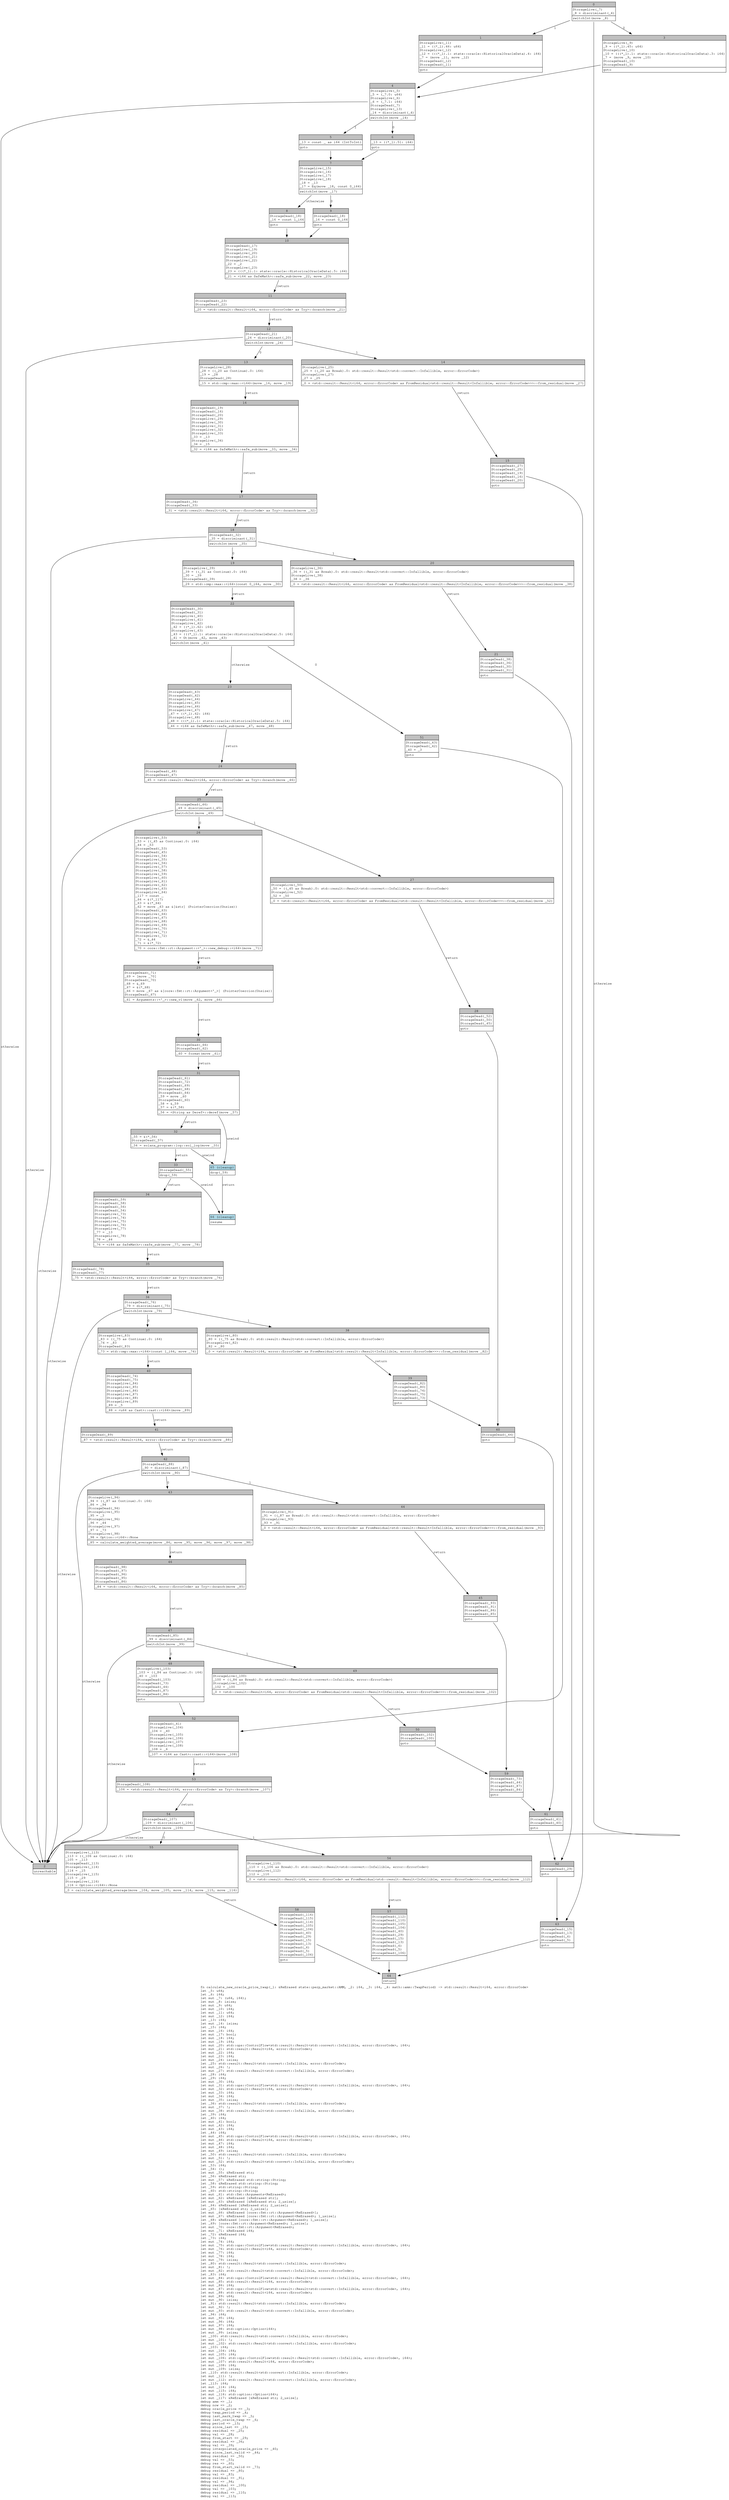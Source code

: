 digraph Mir_0_1801 {
    graph [fontname="Courier, monospace"];
    node [fontname="Courier, monospace"];
    edge [fontname="Courier, monospace"];
    label=<fn calculate_new_oracle_price_twap(_1: &amp;ReErased state::perp_market::AMM, _2: i64, _3: i64, _4: math::amm::TwapPeriod) -&gt; std::result::Result&lt;i64, error::ErrorCode&gt;<br align="left"/>let _5: u64;<br align="left"/>let _6: i64;<br align="left"/>let mut _7: (u64, i64);<br align="left"/>let mut _8: isize;<br align="left"/>let mut _9: u64;<br align="left"/>let mut _10: i64;<br align="left"/>let mut _11: u64;<br align="left"/>let mut _12: i64;<br align="left"/>let _13: i64;<br align="left"/>let mut _14: isize;<br align="left"/>let _15: i64;<br align="left"/>let mut _16: i64;<br align="left"/>let mut _17: bool;<br align="left"/>let mut _18: i64;<br align="left"/>let mut _19: i64;<br align="left"/>let mut _20: std::ops::ControlFlow&lt;std::result::Result&lt;std::convert::Infallible, error::ErrorCode&gt;, i64&gt;;<br align="left"/>let mut _21: std::result::Result&lt;i64, error::ErrorCode&gt;;<br align="left"/>let mut _22: i64;<br align="left"/>let mut _23: i64;<br align="left"/>let mut _24: isize;<br align="left"/>let _25: std::result::Result&lt;std::convert::Infallible, error::ErrorCode&gt;;<br align="left"/>let mut _26: !;<br align="left"/>let mut _27: std::result::Result&lt;std::convert::Infallible, error::ErrorCode&gt;;<br align="left"/>let _28: i64;<br align="left"/>let _29: i64;<br align="left"/>let mut _30: i64;<br align="left"/>let mut _31: std::ops::ControlFlow&lt;std::result::Result&lt;std::convert::Infallible, error::ErrorCode&gt;, i64&gt;;<br align="left"/>let mut _32: std::result::Result&lt;i64, error::ErrorCode&gt;;<br align="left"/>let mut _33: i64;<br align="left"/>let mut _34: i64;<br align="left"/>let mut _35: isize;<br align="left"/>let _36: std::result::Result&lt;std::convert::Infallible, error::ErrorCode&gt;;<br align="left"/>let mut _37: !;<br align="left"/>let mut _38: std::result::Result&lt;std::convert::Infallible, error::ErrorCode&gt;;<br align="left"/>let _39: i64;<br align="left"/>let _40: i64;<br align="left"/>let mut _41: bool;<br align="left"/>let mut _42: i64;<br align="left"/>let mut _43: i64;<br align="left"/>let _44: i64;<br align="left"/>let mut _45: std::ops::ControlFlow&lt;std::result::Result&lt;std::convert::Infallible, error::ErrorCode&gt;, i64&gt;;<br align="left"/>let mut _46: std::result::Result&lt;i64, error::ErrorCode&gt;;<br align="left"/>let mut _47: i64;<br align="left"/>let mut _48: i64;<br align="left"/>let mut _49: isize;<br align="left"/>let _50: std::result::Result&lt;std::convert::Infallible, error::ErrorCode&gt;;<br align="left"/>let mut _51: !;<br align="left"/>let mut _52: std::result::Result&lt;std::convert::Infallible, error::ErrorCode&gt;;<br align="left"/>let _53: i64;<br align="left"/>let _54: ();<br align="left"/>let mut _55: &amp;ReErased str;<br align="left"/>let _56: &amp;ReErased str;<br align="left"/>let mut _57: &amp;ReErased std::string::String;<br align="left"/>let _58: &amp;ReErased std::string::String;<br align="left"/>let _59: std::string::String;<br align="left"/>let _60: std::string::String;<br align="left"/>let mut _61: std::fmt::Arguments&lt;ReErased&gt;;<br align="left"/>let mut _62: &amp;ReErased [&amp;ReErased str];<br align="left"/>let mut _63: &amp;ReErased [&amp;ReErased str; 2_usize];<br align="left"/>let _64: &amp;ReErased [&amp;ReErased str; 2_usize];<br align="left"/>let _65: [&amp;ReErased str; 2_usize];<br align="left"/>let mut _66: &amp;ReErased [core::fmt::rt::Argument&lt;ReErased&gt;];<br align="left"/>let mut _67: &amp;ReErased [core::fmt::rt::Argument&lt;ReErased&gt;; 1_usize];<br align="left"/>let _68: &amp;ReErased [core::fmt::rt::Argument&lt;ReErased&gt;; 1_usize];<br align="left"/>let _69: [core::fmt::rt::Argument&lt;ReErased&gt;; 1_usize];<br align="left"/>let mut _70: core::fmt::rt::Argument&lt;ReErased&gt;;<br align="left"/>let mut _71: &amp;ReErased i64;<br align="left"/>let _72: &amp;ReErased i64;<br align="left"/>let _73: i64;<br align="left"/>let mut _74: i64;<br align="left"/>let mut _75: std::ops::ControlFlow&lt;std::result::Result&lt;std::convert::Infallible, error::ErrorCode&gt;, i64&gt;;<br align="left"/>let mut _76: std::result::Result&lt;i64, error::ErrorCode&gt;;<br align="left"/>let mut _77: i64;<br align="left"/>let mut _78: i64;<br align="left"/>let mut _79: isize;<br align="left"/>let _80: std::result::Result&lt;std::convert::Infallible, error::ErrorCode&gt;;<br align="left"/>let mut _81: !;<br align="left"/>let mut _82: std::result::Result&lt;std::convert::Infallible, error::ErrorCode&gt;;<br align="left"/>let _83: i64;<br align="left"/>let mut _84: std::ops::ControlFlow&lt;std::result::Result&lt;std::convert::Infallible, error::ErrorCode&gt;, i64&gt;;<br align="left"/>let mut _85: std::result::Result&lt;i64, error::ErrorCode&gt;;<br align="left"/>let mut _86: i64;<br align="left"/>let mut _87: std::ops::ControlFlow&lt;std::result::Result&lt;std::convert::Infallible, error::ErrorCode&gt;, i64&gt;;<br align="left"/>let mut _88: std::result::Result&lt;i64, error::ErrorCode&gt;;<br align="left"/>let mut _89: u64;<br align="left"/>let mut _90: isize;<br align="left"/>let _91: std::result::Result&lt;std::convert::Infallible, error::ErrorCode&gt;;<br align="left"/>let mut _92: !;<br align="left"/>let mut _93: std::result::Result&lt;std::convert::Infallible, error::ErrorCode&gt;;<br align="left"/>let _94: i64;<br align="left"/>let mut _95: i64;<br align="left"/>let mut _96: i64;<br align="left"/>let mut _97: i64;<br align="left"/>let mut _98: std::option::Option&lt;i64&gt;;<br align="left"/>let mut _99: isize;<br align="left"/>let _100: std::result::Result&lt;std::convert::Infallible, error::ErrorCode&gt;;<br align="left"/>let mut _101: !;<br align="left"/>let mut _102: std::result::Result&lt;std::convert::Infallible, error::ErrorCode&gt;;<br align="left"/>let _103: i64;<br align="left"/>let mut _104: i64;<br align="left"/>let mut _105: i64;<br align="left"/>let mut _106: std::ops::ControlFlow&lt;std::result::Result&lt;std::convert::Infallible, error::ErrorCode&gt;, i64&gt;;<br align="left"/>let mut _107: std::result::Result&lt;i64, error::ErrorCode&gt;;<br align="left"/>let mut _108: i64;<br align="left"/>let mut _109: isize;<br align="left"/>let _110: std::result::Result&lt;std::convert::Infallible, error::ErrorCode&gt;;<br align="left"/>let mut _111: !;<br align="left"/>let mut _112: std::result::Result&lt;std::convert::Infallible, error::ErrorCode&gt;;<br align="left"/>let _113: i64;<br align="left"/>let mut _114: i64;<br align="left"/>let mut _115: i64;<br align="left"/>let mut _116: std::option::Option&lt;i64&gt;;<br align="left"/>let mut _117: &amp;ReErased [&amp;ReErased str; 2_usize];<br align="left"/>debug amm =&gt; _1;<br align="left"/>debug now =&gt; _2;<br align="left"/>debug oracle_price =&gt; _3;<br align="left"/>debug twap_period =&gt; _4;<br align="left"/>debug last_mark_twap =&gt; _5;<br align="left"/>debug last_oracle_twap =&gt; _6;<br align="left"/>debug period =&gt; _13;<br align="left"/>debug since_last =&gt; _15;<br align="left"/>debug residual =&gt; _25;<br align="left"/>debug val =&gt; _28;<br align="left"/>debug from_start =&gt; _29;<br align="left"/>debug residual =&gt; _36;<br align="left"/>debug val =&gt; _39;<br align="left"/>debug interpolated_oracle_price =&gt; _40;<br align="left"/>debug since_last_valid =&gt; _44;<br align="left"/>debug residual =&gt; _50;<br align="left"/>debug val =&gt; _53;<br align="left"/>debug res =&gt; _60;<br align="left"/>debug from_start_valid =&gt; _73;<br align="left"/>debug residual =&gt; _80;<br align="left"/>debug val =&gt; _83;<br align="left"/>debug residual =&gt; _91;<br align="left"/>debug val =&gt; _94;<br align="left"/>debug residual =&gt; _100;<br align="left"/>debug val =&gt; _103;<br align="left"/>debug residual =&gt; _110;<br align="left"/>debug val =&gt; _113;<br align="left"/>>;
    bb0__0_1801 [shape="none", label=<<table border="0" cellborder="1" cellspacing="0"><tr><td bgcolor="gray" align="center" colspan="1">0</td></tr><tr><td align="left" balign="left">StorageLive(_7)<br/>_8 = discriminant(_4)<br/></td></tr><tr><td align="left">switchInt(move _8)</td></tr></table>>];
    bb1__0_1801 [shape="none", label=<<table border="0" cellborder="1" cellspacing="0"><tr><td bgcolor="gray" align="center" colspan="1">1</td></tr><tr><td align="left" balign="left">StorageLive(_11)<br/>_11 = ((*_1).46: u64)<br/>StorageLive(_12)<br/>_12 = (((*_1).1: state::oracle::HistoricalOracleData).4: i64)<br/>_7 = (move _11, move _12)<br/>StorageDead(_12)<br/>StorageDead(_11)<br/></td></tr><tr><td align="left">goto</td></tr></table>>];
    bb2__0_1801 [shape="none", label=<<table border="0" cellborder="1" cellspacing="0"><tr><td bgcolor="gray" align="center" colspan="1">2</td></tr><tr><td align="left">unreachable</td></tr></table>>];
    bb3__0_1801 [shape="none", label=<<table border="0" cellborder="1" cellspacing="0"><tr><td bgcolor="gray" align="center" colspan="1">3</td></tr><tr><td align="left" balign="left">StorageLive(_9)<br/>_9 = ((*_1).45: u64)<br/>StorageLive(_10)<br/>_10 = (((*_1).1: state::oracle::HistoricalOracleData).3: i64)<br/>_7 = (move _9, move _10)<br/>StorageDead(_10)<br/>StorageDead(_9)<br/></td></tr><tr><td align="left">goto</td></tr></table>>];
    bb4__0_1801 [shape="none", label=<<table border="0" cellborder="1" cellspacing="0"><tr><td bgcolor="gray" align="center" colspan="1">4</td></tr><tr><td align="left" balign="left">StorageLive(_5)<br/>_5 = (_7.0: u64)<br/>StorageLive(_6)<br/>_6 = (_7.1: i64)<br/>StorageDead(_7)<br/>StorageLive(_13)<br/>_14 = discriminant(_4)<br/></td></tr><tr><td align="left">switchInt(move _14)</td></tr></table>>];
    bb5__0_1801 [shape="none", label=<<table border="0" cellborder="1" cellspacing="0"><tr><td bgcolor="gray" align="center" colspan="1">5</td></tr><tr><td align="left" balign="left">_13 = const _ as i64 (IntToInt)<br/></td></tr><tr><td align="left">goto</td></tr></table>>];
    bb6__0_1801 [shape="none", label=<<table border="0" cellborder="1" cellspacing="0"><tr><td bgcolor="gray" align="center" colspan="1">6</td></tr><tr><td align="left" balign="left">_13 = ((*_1).51: i64)<br/></td></tr><tr><td align="left">goto</td></tr></table>>];
    bb7__0_1801 [shape="none", label=<<table border="0" cellborder="1" cellspacing="0"><tr><td bgcolor="gray" align="center" colspan="1">7</td></tr><tr><td align="left" balign="left">StorageLive(_15)<br/>StorageLive(_16)<br/>StorageLive(_17)<br/>StorageLive(_18)<br/>_18 = _13<br/>_17 = Eq(move _18, const 0_i64)<br/></td></tr><tr><td align="left">switchInt(move _17)</td></tr></table>>];
    bb8__0_1801 [shape="none", label=<<table border="0" cellborder="1" cellspacing="0"><tr><td bgcolor="gray" align="center" colspan="1">8</td></tr><tr><td align="left" balign="left">StorageDead(_18)<br/>_16 = const 1_i64<br/></td></tr><tr><td align="left">goto</td></tr></table>>];
    bb9__0_1801 [shape="none", label=<<table border="0" cellborder="1" cellspacing="0"><tr><td bgcolor="gray" align="center" colspan="1">9</td></tr><tr><td align="left" balign="left">StorageDead(_18)<br/>_16 = const 0_i64<br/></td></tr><tr><td align="left">goto</td></tr></table>>];
    bb10__0_1801 [shape="none", label=<<table border="0" cellborder="1" cellspacing="0"><tr><td bgcolor="gray" align="center" colspan="1">10</td></tr><tr><td align="left" balign="left">StorageDead(_17)<br/>StorageLive(_19)<br/>StorageLive(_20)<br/>StorageLive(_21)<br/>StorageLive(_22)<br/>_22 = _2<br/>StorageLive(_23)<br/>_23 = (((*_1).1: state::oracle::HistoricalOracleData).5: i64)<br/></td></tr><tr><td align="left">_21 = &lt;i64 as SafeMath&gt;::safe_sub(move _22, move _23)</td></tr></table>>];
    bb11__0_1801 [shape="none", label=<<table border="0" cellborder="1" cellspacing="0"><tr><td bgcolor="gray" align="center" colspan="1">11</td></tr><tr><td align="left" balign="left">StorageDead(_23)<br/>StorageDead(_22)<br/></td></tr><tr><td align="left">_20 = &lt;std::result::Result&lt;i64, error::ErrorCode&gt; as Try&gt;::branch(move _21)</td></tr></table>>];
    bb12__0_1801 [shape="none", label=<<table border="0" cellborder="1" cellspacing="0"><tr><td bgcolor="gray" align="center" colspan="1">12</td></tr><tr><td align="left" balign="left">StorageDead(_21)<br/>_24 = discriminant(_20)<br/></td></tr><tr><td align="left">switchInt(move _24)</td></tr></table>>];
    bb13__0_1801 [shape="none", label=<<table border="0" cellborder="1" cellspacing="0"><tr><td bgcolor="gray" align="center" colspan="1">13</td></tr><tr><td align="left" balign="left">StorageLive(_28)<br/>_28 = ((_20 as Continue).0: i64)<br/>_19 = _28<br/>StorageDead(_28)<br/></td></tr><tr><td align="left">_15 = std::cmp::max::&lt;i64&gt;(move _16, move _19)</td></tr></table>>];
    bb14__0_1801 [shape="none", label=<<table border="0" cellborder="1" cellspacing="0"><tr><td bgcolor="gray" align="center" colspan="1">14</td></tr><tr><td align="left" balign="left">StorageLive(_25)<br/>_25 = ((_20 as Break).0: std::result::Result&lt;std::convert::Infallible, error::ErrorCode&gt;)<br/>StorageLive(_27)<br/>_27 = _25<br/></td></tr><tr><td align="left">_0 = &lt;std::result::Result&lt;i64, error::ErrorCode&gt; as FromResidual&lt;std::result::Result&lt;Infallible, error::ErrorCode&gt;&gt;&gt;::from_residual(move _27)</td></tr></table>>];
    bb15__0_1801 [shape="none", label=<<table border="0" cellborder="1" cellspacing="0"><tr><td bgcolor="gray" align="center" colspan="1">15</td></tr><tr><td align="left" balign="left">StorageDead(_27)<br/>StorageDead(_25)<br/>StorageDead(_19)<br/>StorageDead(_16)<br/>StorageDead(_20)<br/></td></tr><tr><td align="left">goto</td></tr></table>>];
    bb16__0_1801 [shape="none", label=<<table border="0" cellborder="1" cellspacing="0"><tr><td bgcolor="gray" align="center" colspan="1">16</td></tr><tr><td align="left" balign="left">StorageDead(_19)<br/>StorageDead(_16)<br/>StorageDead(_20)<br/>StorageLive(_29)<br/>StorageLive(_30)<br/>StorageLive(_31)<br/>StorageLive(_32)<br/>StorageLive(_33)<br/>_33 = _13<br/>StorageLive(_34)<br/>_34 = _15<br/></td></tr><tr><td align="left">_32 = &lt;i64 as SafeMath&gt;::safe_sub(move _33, move _34)</td></tr></table>>];
    bb17__0_1801 [shape="none", label=<<table border="0" cellborder="1" cellspacing="0"><tr><td bgcolor="gray" align="center" colspan="1">17</td></tr><tr><td align="left" balign="left">StorageDead(_34)<br/>StorageDead(_33)<br/></td></tr><tr><td align="left">_31 = &lt;std::result::Result&lt;i64, error::ErrorCode&gt; as Try&gt;::branch(move _32)</td></tr></table>>];
    bb18__0_1801 [shape="none", label=<<table border="0" cellborder="1" cellspacing="0"><tr><td bgcolor="gray" align="center" colspan="1">18</td></tr><tr><td align="left" balign="left">StorageDead(_32)<br/>_35 = discriminant(_31)<br/></td></tr><tr><td align="left">switchInt(move _35)</td></tr></table>>];
    bb19__0_1801 [shape="none", label=<<table border="0" cellborder="1" cellspacing="0"><tr><td bgcolor="gray" align="center" colspan="1">19</td></tr><tr><td align="left" balign="left">StorageLive(_39)<br/>_39 = ((_31 as Continue).0: i64)<br/>_30 = _39<br/>StorageDead(_39)<br/></td></tr><tr><td align="left">_29 = std::cmp::max::&lt;i64&gt;(const 0_i64, move _30)</td></tr></table>>];
    bb20__0_1801 [shape="none", label=<<table border="0" cellborder="1" cellspacing="0"><tr><td bgcolor="gray" align="center" colspan="1">20</td></tr><tr><td align="left" balign="left">StorageLive(_36)<br/>_36 = ((_31 as Break).0: std::result::Result&lt;std::convert::Infallible, error::ErrorCode&gt;)<br/>StorageLive(_38)<br/>_38 = _36<br/></td></tr><tr><td align="left">_0 = &lt;std::result::Result&lt;i64, error::ErrorCode&gt; as FromResidual&lt;std::result::Result&lt;Infallible, error::ErrorCode&gt;&gt;&gt;::from_residual(move _38)</td></tr></table>>];
    bb21__0_1801 [shape="none", label=<<table border="0" cellborder="1" cellspacing="0"><tr><td bgcolor="gray" align="center" colspan="1">21</td></tr><tr><td align="left" balign="left">StorageDead(_38)<br/>StorageDead(_36)<br/>StorageDead(_30)<br/>StorageDead(_31)<br/></td></tr><tr><td align="left">goto</td></tr></table>>];
    bb22__0_1801 [shape="none", label=<<table border="0" cellborder="1" cellspacing="0"><tr><td bgcolor="gray" align="center" colspan="1">22</td></tr><tr><td align="left" balign="left">StorageDead(_30)<br/>StorageDead(_31)<br/>StorageLive(_40)<br/>StorageLive(_41)<br/>StorageLive(_42)<br/>_42 = ((*_1).62: i64)<br/>StorageLive(_43)<br/>_43 = (((*_1).1: state::oracle::HistoricalOracleData).5: i64)<br/>_41 = Gt(move _42, move _43)<br/></td></tr><tr><td align="left">switchInt(move _41)</td></tr></table>>];
    bb23__0_1801 [shape="none", label=<<table border="0" cellborder="1" cellspacing="0"><tr><td bgcolor="gray" align="center" colspan="1">23</td></tr><tr><td align="left" balign="left">StorageDead(_43)<br/>StorageDead(_42)<br/>StorageLive(_44)<br/>StorageLive(_45)<br/>StorageLive(_46)<br/>StorageLive(_47)<br/>_47 = ((*_1).62: i64)<br/>StorageLive(_48)<br/>_48 = (((*_1).1: state::oracle::HistoricalOracleData).5: i64)<br/></td></tr><tr><td align="left">_46 = &lt;i64 as SafeMath&gt;::safe_sub(move _47, move _48)</td></tr></table>>];
    bb24__0_1801 [shape="none", label=<<table border="0" cellborder="1" cellspacing="0"><tr><td bgcolor="gray" align="center" colspan="1">24</td></tr><tr><td align="left" balign="left">StorageDead(_48)<br/>StorageDead(_47)<br/></td></tr><tr><td align="left">_45 = &lt;std::result::Result&lt;i64, error::ErrorCode&gt; as Try&gt;::branch(move _46)</td></tr></table>>];
    bb25__0_1801 [shape="none", label=<<table border="0" cellborder="1" cellspacing="0"><tr><td bgcolor="gray" align="center" colspan="1">25</td></tr><tr><td align="left" balign="left">StorageDead(_46)<br/>_49 = discriminant(_45)<br/></td></tr><tr><td align="left">switchInt(move _49)</td></tr></table>>];
    bb26__0_1801 [shape="none", label=<<table border="0" cellborder="1" cellspacing="0"><tr><td bgcolor="gray" align="center" colspan="1">26</td></tr><tr><td align="left" balign="left">StorageLive(_53)<br/>_53 = ((_45 as Continue).0: i64)<br/>_44 = _53<br/>StorageDead(_53)<br/>StorageDead(_45)<br/>StorageLive(_54)<br/>StorageLive(_55)<br/>StorageLive(_56)<br/>StorageLive(_57)<br/>StorageLive(_58)<br/>StorageLive(_59)<br/>StorageLive(_60)<br/>StorageLive(_61)<br/>StorageLive(_62)<br/>StorageLive(_63)<br/>StorageLive(_64)<br/>_117 = const _<br/>_64 = &amp;(*_117)<br/>_63 = &amp;(*_64)<br/>_62 = move _63 as &amp;[&amp;str] (PointerCoercion(Unsize))<br/>StorageDead(_63)<br/>StorageLive(_66)<br/>StorageLive(_67)<br/>StorageLive(_68)<br/>StorageLive(_69)<br/>StorageLive(_70)<br/>StorageLive(_71)<br/>StorageLive(_72)<br/>_72 = &amp;_44<br/>_71 = &amp;(*_72)<br/></td></tr><tr><td align="left">_70 = core::fmt::rt::Argument::&lt;'_&gt;::new_debug::&lt;i64&gt;(move _71)</td></tr></table>>];
    bb27__0_1801 [shape="none", label=<<table border="0" cellborder="1" cellspacing="0"><tr><td bgcolor="gray" align="center" colspan="1">27</td></tr><tr><td align="left" balign="left">StorageLive(_50)<br/>_50 = ((_45 as Break).0: std::result::Result&lt;std::convert::Infallible, error::ErrorCode&gt;)<br/>StorageLive(_52)<br/>_52 = _50<br/></td></tr><tr><td align="left">_0 = &lt;std::result::Result&lt;i64, error::ErrorCode&gt; as FromResidual&lt;std::result::Result&lt;Infallible, error::ErrorCode&gt;&gt;&gt;::from_residual(move _52)</td></tr></table>>];
    bb28__0_1801 [shape="none", label=<<table border="0" cellborder="1" cellspacing="0"><tr><td bgcolor="gray" align="center" colspan="1">28</td></tr><tr><td align="left" balign="left">StorageDead(_52)<br/>StorageDead(_50)<br/>StorageDead(_45)<br/></td></tr><tr><td align="left">goto</td></tr></table>>];
    bb29__0_1801 [shape="none", label=<<table border="0" cellborder="1" cellspacing="0"><tr><td bgcolor="gray" align="center" colspan="1">29</td></tr><tr><td align="left" balign="left">StorageDead(_71)<br/>_69 = [move _70]<br/>StorageDead(_70)<br/>_68 = &amp;_69<br/>_67 = &amp;(*_68)<br/>_66 = move _67 as &amp;[core::fmt::rt::Argument&lt;'_&gt;] (PointerCoercion(Unsize))<br/>StorageDead(_67)<br/></td></tr><tr><td align="left">_61 = Arguments::&lt;'_&gt;::new_v1(move _62, move _66)</td></tr></table>>];
    bb30__0_1801 [shape="none", label=<<table border="0" cellborder="1" cellspacing="0"><tr><td bgcolor="gray" align="center" colspan="1">30</td></tr><tr><td align="left" balign="left">StorageDead(_66)<br/>StorageDead(_62)<br/></td></tr><tr><td align="left">_60 = format(move _61)</td></tr></table>>];
    bb31__0_1801 [shape="none", label=<<table border="0" cellborder="1" cellspacing="0"><tr><td bgcolor="gray" align="center" colspan="1">31</td></tr><tr><td align="left" balign="left">StorageDead(_61)<br/>StorageDead(_72)<br/>StorageDead(_69)<br/>StorageDead(_68)<br/>StorageDead(_64)<br/>_59 = move _60<br/>StorageDead(_60)<br/>_58 = &amp;_59<br/>_57 = &amp;(*_58)<br/></td></tr><tr><td align="left">_56 = &lt;String as Deref&gt;::deref(move _57)</td></tr></table>>];
    bb32__0_1801 [shape="none", label=<<table border="0" cellborder="1" cellspacing="0"><tr><td bgcolor="gray" align="center" colspan="1">32</td></tr><tr><td align="left" balign="left">_55 = &amp;(*_56)<br/>StorageDead(_57)<br/></td></tr><tr><td align="left">_54 = solana_program::log::sol_log(move _55)</td></tr></table>>];
    bb33__0_1801 [shape="none", label=<<table border="0" cellborder="1" cellspacing="0"><tr><td bgcolor="gray" align="center" colspan="1">33</td></tr><tr><td align="left" balign="left">StorageDead(_55)<br/></td></tr><tr><td align="left">drop(_59)</td></tr></table>>];
    bb34__0_1801 [shape="none", label=<<table border="0" cellborder="1" cellspacing="0"><tr><td bgcolor="gray" align="center" colspan="1">34</td></tr><tr><td align="left" balign="left">StorageDead(_59)<br/>StorageDead(_58)<br/>StorageDead(_56)<br/>StorageDead(_54)<br/>StorageLive(_73)<br/>StorageLive(_74)<br/>StorageLive(_75)<br/>StorageLive(_76)<br/>StorageLive(_77)<br/>_77 = _13<br/>StorageLive(_78)<br/>_78 = _44<br/></td></tr><tr><td align="left">_76 = &lt;i64 as SafeMath&gt;::safe_sub(move _77, move _78)</td></tr></table>>];
    bb35__0_1801 [shape="none", label=<<table border="0" cellborder="1" cellspacing="0"><tr><td bgcolor="gray" align="center" colspan="1">35</td></tr><tr><td align="left" balign="left">StorageDead(_78)<br/>StorageDead(_77)<br/></td></tr><tr><td align="left">_75 = &lt;std::result::Result&lt;i64, error::ErrorCode&gt; as Try&gt;::branch(move _76)</td></tr></table>>];
    bb36__0_1801 [shape="none", label=<<table border="0" cellborder="1" cellspacing="0"><tr><td bgcolor="gray" align="center" colspan="1">36</td></tr><tr><td align="left" balign="left">StorageDead(_76)<br/>_79 = discriminant(_75)<br/></td></tr><tr><td align="left">switchInt(move _79)</td></tr></table>>];
    bb37__0_1801 [shape="none", label=<<table border="0" cellborder="1" cellspacing="0"><tr><td bgcolor="gray" align="center" colspan="1">37</td></tr><tr><td align="left" balign="left">StorageLive(_83)<br/>_83 = ((_75 as Continue).0: i64)<br/>_74 = _83<br/>StorageDead(_83)<br/></td></tr><tr><td align="left">_73 = std::cmp::max::&lt;i64&gt;(const 1_i64, move _74)</td></tr></table>>];
    bb38__0_1801 [shape="none", label=<<table border="0" cellborder="1" cellspacing="0"><tr><td bgcolor="gray" align="center" colspan="1">38</td></tr><tr><td align="left" balign="left">StorageLive(_80)<br/>_80 = ((_75 as Break).0: std::result::Result&lt;std::convert::Infallible, error::ErrorCode&gt;)<br/>StorageLive(_82)<br/>_82 = _80<br/></td></tr><tr><td align="left">_0 = &lt;std::result::Result&lt;i64, error::ErrorCode&gt; as FromResidual&lt;std::result::Result&lt;Infallible, error::ErrorCode&gt;&gt;&gt;::from_residual(move _82)</td></tr></table>>];
    bb39__0_1801 [shape="none", label=<<table border="0" cellborder="1" cellspacing="0"><tr><td bgcolor="gray" align="center" colspan="1">39</td></tr><tr><td align="left" balign="left">StorageDead(_82)<br/>StorageDead(_80)<br/>StorageDead(_74)<br/>StorageDead(_75)<br/>StorageDead(_73)<br/></td></tr><tr><td align="left">goto</td></tr></table>>];
    bb40__0_1801 [shape="none", label=<<table border="0" cellborder="1" cellspacing="0"><tr><td bgcolor="gray" align="center" colspan="1">40</td></tr><tr><td align="left" balign="left">StorageDead(_74)<br/>StorageDead(_75)<br/>StorageLive(_84)<br/>StorageLive(_85)<br/>StorageLive(_86)<br/>StorageLive(_87)<br/>StorageLive(_88)<br/>StorageLive(_89)<br/>_89 = _5<br/></td></tr><tr><td align="left">_88 = &lt;u64 as Cast&gt;::cast::&lt;i64&gt;(move _89)</td></tr></table>>];
    bb41__0_1801 [shape="none", label=<<table border="0" cellborder="1" cellspacing="0"><tr><td bgcolor="gray" align="center" colspan="1">41</td></tr><tr><td align="left" balign="left">StorageDead(_89)<br/></td></tr><tr><td align="left">_87 = &lt;std::result::Result&lt;i64, error::ErrorCode&gt; as Try&gt;::branch(move _88)</td></tr></table>>];
    bb42__0_1801 [shape="none", label=<<table border="0" cellborder="1" cellspacing="0"><tr><td bgcolor="gray" align="center" colspan="1">42</td></tr><tr><td align="left" balign="left">StorageDead(_88)<br/>_90 = discriminant(_87)<br/></td></tr><tr><td align="left">switchInt(move _90)</td></tr></table>>];
    bb43__0_1801 [shape="none", label=<<table border="0" cellborder="1" cellspacing="0"><tr><td bgcolor="gray" align="center" colspan="1">43</td></tr><tr><td align="left" balign="left">StorageLive(_94)<br/>_94 = ((_87 as Continue).0: i64)<br/>_86 = _94<br/>StorageDead(_94)<br/>StorageLive(_95)<br/>_95 = _3<br/>StorageLive(_96)<br/>_96 = _44<br/>StorageLive(_97)<br/>_97 = _73<br/>StorageLive(_98)<br/>_98 = Option::&lt;i64&gt;::None<br/></td></tr><tr><td align="left">_85 = calculate_weighted_average(move _86, move _95, move _96, move _97, move _98)</td></tr></table>>];
    bb44__0_1801 [shape="none", label=<<table border="0" cellborder="1" cellspacing="0"><tr><td bgcolor="gray" align="center" colspan="1">44</td></tr><tr><td align="left" balign="left">StorageLive(_91)<br/>_91 = ((_87 as Break).0: std::result::Result&lt;std::convert::Infallible, error::ErrorCode&gt;)<br/>StorageLive(_93)<br/>_93 = _91<br/></td></tr><tr><td align="left">_0 = &lt;std::result::Result&lt;i64, error::ErrorCode&gt; as FromResidual&lt;std::result::Result&lt;Infallible, error::ErrorCode&gt;&gt;&gt;::from_residual(move _93)</td></tr></table>>];
    bb45__0_1801 [shape="none", label=<<table border="0" cellborder="1" cellspacing="0"><tr><td bgcolor="gray" align="center" colspan="1">45</td></tr><tr><td align="left" balign="left">StorageDead(_93)<br/>StorageDead(_91)<br/>StorageDead(_86)<br/>StorageDead(_85)<br/></td></tr><tr><td align="left">goto</td></tr></table>>];
    bb46__0_1801 [shape="none", label=<<table border="0" cellborder="1" cellspacing="0"><tr><td bgcolor="gray" align="center" colspan="1">46</td></tr><tr><td align="left" balign="left">StorageDead(_98)<br/>StorageDead(_97)<br/>StorageDead(_96)<br/>StorageDead(_95)<br/>StorageDead(_86)<br/></td></tr><tr><td align="left">_84 = &lt;std::result::Result&lt;i64, error::ErrorCode&gt; as Try&gt;::branch(move _85)</td></tr></table>>];
    bb47__0_1801 [shape="none", label=<<table border="0" cellborder="1" cellspacing="0"><tr><td bgcolor="gray" align="center" colspan="1">47</td></tr><tr><td align="left" balign="left">StorageDead(_85)<br/>_99 = discriminant(_84)<br/></td></tr><tr><td align="left">switchInt(move _99)</td></tr></table>>];
    bb48__0_1801 [shape="none", label=<<table border="0" cellborder="1" cellspacing="0"><tr><td bgcolor="gray" align="center" colspan="1">48</td></tr><tr><td align="left" balign="left">StorageLive(_103)<br/>_103 = ((_84 as Continue).0: i64)<br/>_40 = _103<br/>StorageDead(_103)<br/>StorageDead(_73)<br/>StorageDead(_44)<br/>StorageDead(_87)<br/>StorageDead(_84)<br/></td></tr><tr><td align="left">goto</td></tr></table>>];
    bb49__0_1801 [shape="none", label=<<table border="0" cellborder="1" cellspacing="0"><tr><td bgcolor="gray" align="center" colspan="1">49</td></tr><tr><td align="left" balign="left">StorageLive(_100)<br/>_100 = ((_84 as Break).0: std::result::Result&lt;std::convert::Infallible, error::ErrorCode&gt;)<br/>StorageLive(_102)<br/>_102 = _100<br/></td></tr><tr><td align="left">_0 = &lt;std::result::Result&lt;i64, error::ErrorCode&gt; as FromResidual&lt;std::result::Result&lt;Infallible, error::ErrorCode&gt;&gt;&gt;::from_residual(move _102)</td></tr></table>>];
    bb50__0_1801 [shape="none", label=<<table border="0" cellborder="1" cellspacing="0"><tr><td bgcolor="gray" align="center" colspan="1">50</td></tr><tr><td align="left" balign="left">StorageDead(_102)<br/>StorageDead(_100)<br/></td></tr><tr><td align="left">goto</td></tr></table>>];
    bb51__0_1801 [shape="none", label=<<table border="0" cellborder="1" cellspacing="0"><tr><td bgcolor="gray" align="center" colspan="1">51</td></tr><tr><td align="left" balign="left">StorageDead(_43)<br/>StorageDead(_42)<br/>_40 = _3<br/></td></tr><tr><td align="left">goto</td></tr></table>>];
    bb52__0_1801 [shape="none", label=<<table border="0" cellborder="1" cellspacing="0"><tr><td bgcolor="gray" align="center" colspan="1">52</td></tr><tr><td align="left" balign="left">StorageDead(_41)<br/>StorageLive(_104)<br/>_104 = _40<br/>StorageLive(_105)<br/>StorageLive(_106)<br/>StorageLive(_107)<br/>StorageLive(_108)<br/>_108 = _6<br/></td></tr><tr><td align="left">_107 = &lt;i64 as Cast&gt;::cast::&lt;i64&gt;(move _108)</td></tr></table>>];
    bb53__0_1801 [shape="none", label=<<table border="0" cellborder="1" cellspacing="0"><tr><td bgcolor="gray" align="center" colspan="1">53</td></tr><tr><td align="left" balign="left">StorageDead(_108)<br/></td></tr><tr><td align="left">_106 = &lt;std::result::Result&lt;i64, error::ErrorCode&gt; as Try&gt;::branch(move _107)</td></tr></table>>];
    bb54__0_1801 [shape="none", label=<<table border="0" cellborder="1" cellspacing="0"><tr><td bgcolor="gray" align="center" colspan="1">54</td></tr><tr><td align="left" balign="left">StorageDead(_107)<br/>_109 = discriminant(_106)<br/></td></tr><tr><td align="left">switchInt(move _109)</td></tr></table>>];
    bb55__0_1801 [shape="none", label=<<table border="0" cellborder="1" cellspacing="0"><tr><td bgcolor="gray" align="center" colspan="1">55</td></tr><tr><td align="left" balign="left">StorageLive(_113)<br/>_113 = ((_106 as Continue).0: i64)<br/>_105 = _113<br/>StorageDead(_113)<br/>StorageLive(_114)<br/>_114 = _15<br/>StorageLive(_115)<br/>_115 = _29<br/>StorageLive(_116)<br/>_116 = Option::&lt;i64&gt;::None<br/></td></tr><tr><td align="left">_0 = calculate_weighted_average(move _104, move _105, move _114, move _115, move _116)</td></tr></table>>];
    bb56__0_1801 [shape="none", label=<<table border="0" cellborder="1" cellspacing="0"><tr><td bgcolor="gray" align="center" colspan="1">56</td></tr><tr><td align="left" balign="left">StorageLive(_110)<br/>_110 = ((_106 as Break).0: std::result::Result&lt;std::convert::Infallible, error::ErrorCode&gt;)<br/>StorageLive(_112)<br/>_112 = _110<br/></td></tr><tr><td align="left">_0 = &lt;std::result::Result&lt;i64, error::ErrorCode&gt; as FromResidual&lt;std::result::Result&lt;Infallible, error::ErrorCode&gt;&gt;&gt;::from_residual(move _112)</td></tr></table>>];
    bb57__0_1801 [shape="none", label=<<table border="0" cellborder="1" cellspacing="0"><tr><td bgcolor="gray" align="center" colspan="1">57</td></tr><tr><td align="left" balign="left">StorageDead(_112)<br/>StorageDead(_110)<br/>StorageDead(_105)<br/>StorageDead(_104)<br/>StorageDead(_40)<br/>StorageDead(_29)<br/>StorageDead(_15)<br/>StorageDead(_13)<br/>StorageDead(_6)<br/>StorageDead(_5)<br/>StorageDead(_106)<br/></td></tr><tr><td align="left">goto</td></tr></table>>];
    bb58__0_1801 [shape="none", label=<<table border="0" cellborder="1" cellspacing="0"><tr><td bgcolor="gray" align="center" colspan="1">58</td></tr><tr><td align="left" balign="left">StorageDead(_116)<br/>StorageDead(_115)<br/>StorageDead(_114)<br/>StorageDead(_105)<br/>StorageDead(_104)<br/>StorageDead(_40)<br/>StorageDead(_29)<br/>StorageDead(_15)<br/>StorageDead(_13)<br/>StorageDead(_6)<br/>StorageDead(_5)<br/>StorageDead(_106)<br/></td></tr><tr><td align="left">goto</td></tr></table>>];
    bb59__0_1801 [shape="none", label=<<table border="0" cellborder="1" cellspacing="0"><tr><td bgcolor="gray" align="center" colspan="1">59</td></tr><tr><td align="left" balign="left">StorageDead(_73)<br/>StorageDead(_44)<br/>StorageDead(_87)<br/>StorageDead(_84)<br/></td></tr><tr><td align="left">goto</td></tr></table>>];
    bb60__0_1801 [shape="none", label=<<table border="0" cellborder="1" cellspacing="0"><tr><td bgcolor="gray" align="center" colspan="1">60</td></tr><tr><td align="left" balign="left">StorageDead(_44)<br/></td></tr><tr><td align="left">goto</td></tr></table>>];
    bb61__0_1801 [shape="none", label=<<table border="0" cellborder="1" cellspacing="0"><tr><td bgcolor="gray" align="center" colspan="1">61</td></tr><tr><td align="left" balign="left">StorageDead(_41)<br/>StorageDead(_40)<br/></td></tr><tr><td align="left">goto</td></tr></table>>];
    bb62__0_1801 [shape="none", label=<<table border="0" cellborder="1" cellspacing="0"><tr><td bgcolor="gray" align="center" colspan="1">62</td></tr><tr><td align="left" balign="left">StorageDead(_29)<br/></td></tr><tr><td align="left">goto</td></tr></table>>];
    bb63__0_1801 [shape="none", label=<<table border="0" cellborder="1" cellspacing="0"><tr><td bgcolor="gray" align="center" colspan="1">63</td></tr><tr><td align="left" balign="left">StorageDead(_15)<br/>StorageDead(_13)<br/>StorageDead(_6)<br/>StorageDead(_5)<br/></td></tr><tr><td align="left">goto</td></tr></table>>];
    bb64__0_1801 [shape="none", label=<<table border="0" cellborder="1" cellspacing="0"><tr><td bgcolor="gray" align="center" colspan="1">64</td></tr><tr><td align="left">return</td></tr></table>>];
    bb65__0_1801 [shape="none", label=<<table border="0" cellborder="1" cellspacing="0"><tr><td bgcolor="lightblue" align="center" colspan="1">65 (cleanup)</td></tr><tr><td align="left">drop(_59)</td></tr></table>>];
    bb66__0_1801 [shape="none", label=<<table border="0" cellborder="1" cellspacing="0"><tr><td bgcolor="lightblue" align="center" colspan="1">66 (cleanup)</td></tr><tr><td align="left">resume</td></tr></table>>];
    bb0__0_1801 -> bb3__0_1801 [label="0"];
    bb0__0_1801 -> bb1__0_1801 [label="1"];
    bb0__0_1801 -> bb2__0_1801 [label="otherwise"];
    bb1__0_1801 -> bb4__0_1801 [label=""];
    bb3__0_1801 -> bb4__0_1801 [label=""];
    bb4__0_1801 -> bb6__0_1801 [label="0"];
    bb4__0_1801 -> bb5__0_1801 [label="1"];
    bb4__0_1801 -> bb2__0_1801 [label="otherwise"];
    bb5__0_1801 -> bb7__0_1801 [label=""];
    bb6__0_1801 -> bb7__0_1801 [label=""];
    bb7__0_1801 -> bb9__0_1801 [label="0"];
    bb7__0_1801 -> bb8__0_1801 [label="otherwise"];
    bb8__0_1801 -> bb10__0_1801 [label=""];
    bb9__0_1801 -> bb10__0_1801 [label=""];
    bb10__0_1801 -> bb11__0_1801 [label="return"];
    bb11__0_1801 -> bb12__0_1801 [label="return"];
    bb12__0_1801 -> bb13__0_1801 [label="0"];
    bb12__0_1801 -> bb14__0_1801 [label="1"];
    bb12__0_1801 -> bb2__0_1801 [label="otherwise"];
    bb13__0_1801 -> bb16__0_1801 [label="return"];
    bb14__0_1801 -> bb15__0_1801 [label="return"];
    bb15__0_1801 -> bb63__0_1801 [label=""];
    bb16__0_1801 -> bb17__0_1801 [label="return"];
    bb17__0_1801 -> bb18__0_1801 [label="return"];
    bb18__0_1801 -> bb19__0_1801 [label="0"];
    bb18__0_1801 -> bb20__0_1801 [label="1"];
    bb18__0_1801 -> bb2__0_1801 [label="otherwise"];
    bb19__0_1801 -> bb22__0_1801 [label="return"];
    bb20__0_1801 -> bb21__0_1801 [label="return"];
    bb21__0_1801 -> bb62__0_1801 [label=""];
    bb22__0_1801 -> bb51__0_1801 [label="0"];
    bb22__0_1801 -> bb23__0_1801 [label="otherwise"];
    bb23__0_1801 -> bb24__0_1801 [label="return"];
    bb24__0_1801 -> bb25__0_1801 [label="return"];
    bb25__0_1801 -> bb26__0_1801 [label="0"];
    bb25__0_1801 -> bb27__0_1801 [label="1"];
    bb25__0_1801 -> bb2__0_1801 [label="otherwise"];
    bb26__0_1801 -> bb29__0_1801 [label="return"];
    bb27__0_1801 -> bb28__0_1801 [label="return"];
    bb28__0_1801 -> bb60__0_1801 [label=""];
    bb29__0_1801 -> bb30__0_1801 [label="return"];
    bb30__0_1801 -> bb31__0_1801 [label="return"];
    bb31__0_1801 -> bb32__0_1801 [label="return"];
    bb31__0_1801 -> bb65__0_1801 [label="unwind"];
    bb32__0_1801 -> bb33__0_1801 [label="return"];
    bb32__0_1801 -> bb65__0_1801 [label="unwind"];
    bb33__0_1801 -> bb34__0_1801 [label="return"];
    bb33__0_1801 -> bb66__0_1801 [label="unwind"];
    bb34__0_1801 -> bb35__0_1801 [label="return"];
    bb35__0_1801 -> bb36__0_1801 [label="return"];
    bb36__0_1801 -> bb37__0_1801 [label="0"];
    bb36__0_1801 -> bb38__0_1801 [label="1"];
    bb36__0_1801 -> bb2__0_1801 [label="otherwise"];
    bb37__0_1801 -> bb40__0_1801 [label="return"];
    bb38__0_1801 -> bb39__0_1801 [label="return"];
    bb39__0_1801 -> bb60__0_1801 [label=""];
    bb40__0_1801 -> bb41__0_1801 [label="return"];
    bb41__0_1801 -> bb42__0_1801 [label="return"];
    bb42__0_1801 -> bb43__0_1801 [label="0"];
    bb42__0_1801 -> bb44__0_1801 [label="1"];
    bb42__0_1801 -> bb2__0_1801 [label="otherwise"];
    bb43__0_1801 -> bb46__0_1801 [label="return"];
    bb44__0_1801 -> bb45__0_1801 [label="return"];
    bb45__0_1801 -> bb59__0_1801 [label=""];
    bb46__0_1801 -> bb47__0_1801 [label="return"];
    bb47__0_1801 -> bb48__0_1801 [label="0"];
    bb47__0_1801 -> bb49__0_1801 [label="1"];
    bb47__0_1801 -> bb2__0_1801 [label="otherwise"];
    bb48__0_1801 -> bb52__0_1801 [label=""];
    bb49__0_1801 -> bb50__0_1801 [label="return"];
    bb50__0_1801 -> bb59__0_1801 [label=""];
    bb51__0_1801 -> bb52__0_1801 [label=""];
    bb52__0_1801 -> bb53__0_1801 [label="return"];
    bb53__0_1801 -> bb54__0_1801 [label="return"];
    bb54__0_1801 -> bb55__0_1801 [label="0"];
    bb54__0_1801 -> bb56__0_1801 [label="1"];
    bb54__0_1801 -> bb2__0_1801 [label="otherwise"];
    bb55__0_1801 -> bb58__0_1801 [label="return"];
    bb56__0_1801 -> bb57__0_1801 [label="return"];
    bb57__0_1801 -> bb64__0_1801 [label=""];
    bb58__0_1801 -> bb64__0_1801 [label=""];
    bb59__0_1801 -> bb61__0_1801 [label=""];
    bb60__0_1801 -> bb61__0_1801 [label=""];
    bb61__0_1801 -> bb62__0_1801 [label=""];
    bb62__0_1801 -> bb63__0_1801 [label=""];
    bb63__0_1801 -> bb64__0_1801 [label=""];
    bb65__0_1801 -> bb66__0_1801 [label="return"];
}
